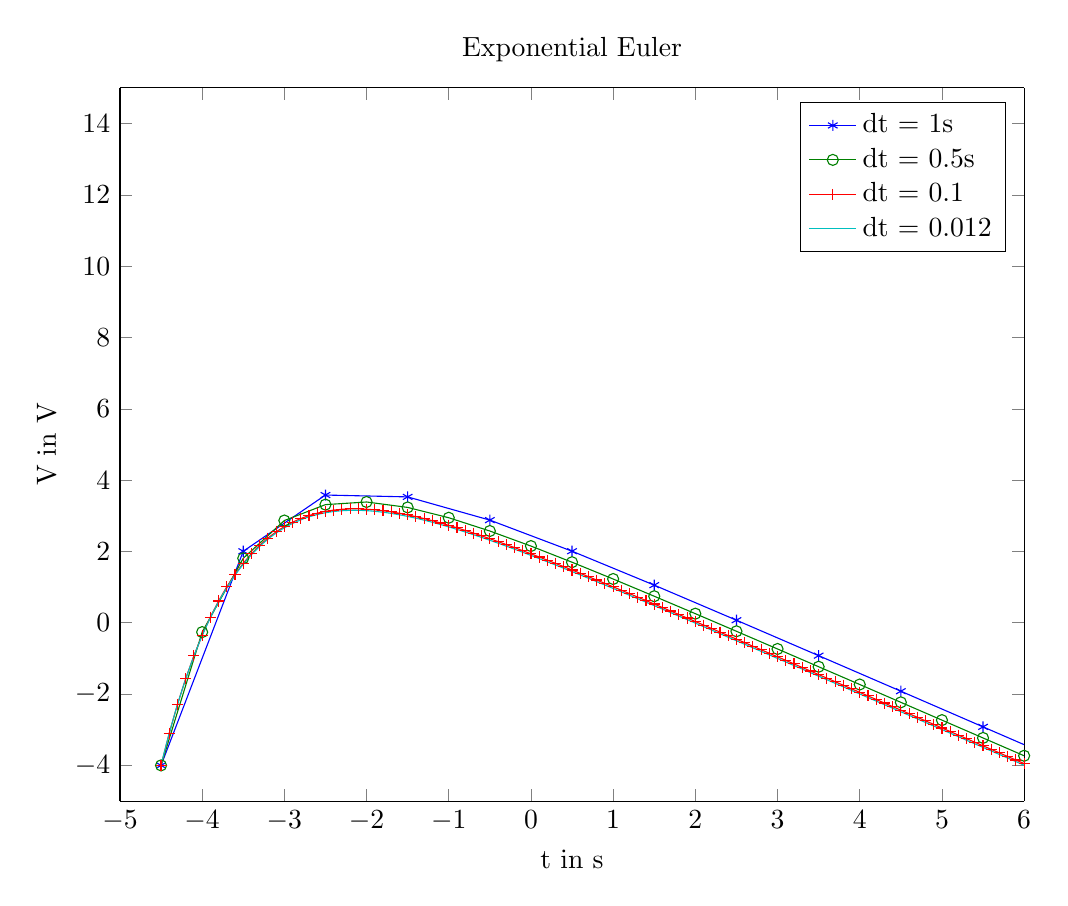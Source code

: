 % This file was created by matlab2tikz.
% Minimal pgfplots version: 1.3
%
%The latest updates can be retrieved from
%  http://www.mathworks.com/matlabcentral/fileexchange/22022-matlab2tikz
%where you can also make suggestions and rate matlab2tikz.
%
\definecolor{mycolor1}{rgb}{0.0,0.75,0.75}%
%
\begin{tikzpicture}

\begin{axis}[%
width=4.521in,
height=3.566in,
at={(0.758in,0.481in)},
scale only axis,
separate axis lines,
every outer x axis line/.append style={black},
every x tick label/.append style={font=\color{black}},
xmin=-5,
xmax=6,
xlabel={t in s},
every outer y axis line/.append style={black},
every y tick label/.append style={font=\color{black}},
ymin=-5,
ymax=15,
ylabel={V in V},
title={Exponential Euler},
legend style={legend cell align=left,align=left,draw=black}
]
\addplot [color=blue,solid,mark=asterisk,mark options={solid}]
  table[row sep=crcr]{%
-4.5	-4\\
-3.5	2.005\\
-2.5	3.582\\
-1.5	3.53\\
-0.5	2.879\\
0.5	2.007\\
1.5	1.055\\
2.5	0.072\\
3.5	-0.922\\
4.5	-1.919\\
5.5	-2.919\\
6.5	-3.918\\
};
\addlegendentry{dt = 1s};

\addplot [color=black!50!green,solid,mark=o,mark options={solid}]
  table[row sep=crcr]{%
-4.5	-4\\
-4	-0.262\\
-3.5	1.808\\
-3	2.867\\
-2.5	3.313\\
-2	3.387\\
-1.5	3.235\\
-1	2.945\\
-0.5	2.573\\
0	2.151\\
0.5	1.698\\
1	1.227\\
1.5	0.744\\
2	0.255\\
2.5	-0.239\\
3	-0.735\\
3.5	-1.233\\
4	-1.731\\
4.5	-2.231\\
5	-2.73\\
5.5	-3.23\\
6	-3.73\\
6.5	-4.229\\
};
\addlegendentry{dt = 0.5s};

\addplot [color=red,solid,mark=+,mark options={solid}]
  table[row sep=crcr]{%
-4.5	-4\\
-4.4	-3.096\\
-4.3	-2.287\\
-4.2	-1.565\\
-4.1	-0.922\\
-4	-0.349\\
-3.9	0.16\\
-3.8	0.611\\
-3.7	1.01\\
-3.6	1.361\\
-3.5	1.669\\
-3.4	1.939\\
-3.3	2.173\\
-3.2	2.375\\
-3.1	2.549\\
-3	2.697\\
-2.9	2.821\\
-2.8	2.923\\
-2.7	3.007\\
-2.6	3.073\\
-2.5	3.123\\
-2.4	3.159\\
-2.3	3.182\\
-2.2	3.193\\
-2.1	3.194\\
-2	3.185\\
-1.9	3.167\\
-1.8	3.142\\
-1.7	3.109\\
-1.6	3.07\\
-1.5	3.026\\
-1.4	2.976\\
-1.3	2.921\\
-1.2	2.862\\
-1.1	2.799\\
-1	2.732\\
-0.9	2.663\\
-0.8	2.59\\
-0.7	2.515\\
-0.6	2.437\\
-0.5	2.358\\
-0.4	2.276\\
-0.3	2.193\\
-0.2	2.108\\
-0.1	2.021\\
0	1.934\\
0.1	1.845\\
0.2	1.755\\
0.3	1.664\\
0.4	1.572\\
0.5	1.48\\
0.6	1.387\\
0.7	1.293\\
0.8	1.198\\
0.9	1.103\\
1	1.008\\
1.1	0.912\\
1.2	0.816\\
1.3	0.719\\
1.4	0.622\\
1.5	0.525\\
1.6	0.427\\
1.7	0.329\\
1.8	0.231\\
1.9	0.133\\
2	0.035\\
2.1	-0.064\\
2.2	-0.162\\
2.3	-0.261\\
2.4	-0.36\\
2.5	-0.459\\
2.6	-0.558\\
2.7	-0.657\\
2.8	-0.756\\
2.9	-0.856\\
3	-0.955\\
3.1	-1.054\\
3.2	-1.154\\
3.3	-1.253\\
3.4	-1.353\\
3.5	-1.453\\
3.6	-1.552\\
3.7	-1.652\\
3.8	-1.752\\
3.9	-1.852\\
4	-1.951\\
4.1	-2.051\\
4.2	-2.151\\
4.3	-2.251\\
4.4	-2.351\\
4.5	-2.45\\
4.6	-2.55\\
4.7	-2.65\\
4.8	-2.75\\
4.9	-2.85\\
5	-2.95\\
5.1	-3.05\\
5.2	-3.15\\
5.3	-3.25\\
5.4	-3.35\\
5.5	-3.45\\
5.6	-3.55\\
5.7	-3.65\\
5.8	-3.75\\
5.9	-3.849\\
6	-3.949\\
6.1	-4.049\\
6.2	-4.149\\
6.3	-4.249\\
6.4	-4.349\\
6.5	-4.449\\
};
\addlegendentry{dt = 0.1};

\addplot [color=mycolor1,solid]
  table[row sep=crcr]{%
-4.5	-4\\
-4.488	-3.887\\
-4.476	-3.775\\
-4.464	-3.665\\
-4.452	-3.556\\
-4.44	-3.448\\
-4.428	-3.342\\
-4.416	-3.238\\
-4.404	-3.134\\
-4.392	-3.032\\
-4.38	-2.932\\
-4.368	-2.833\\
-4.356	-2.735\\
-4.344	-2.639\\
-4.332	-2.543\\
-4.32	-2.449\\
-4.308	-2.357\\
-4.296	-2.265\\
-4.284	-2.175\\
-4.272	-2.086\\
-4.26	-1.998\\
-4.248	-1.912\\
-4.236	-1.826\\
-4.224	-1.742\\
-4.212	-1.659\\
-4.2	-1.577\\
-4.188	-1.496\\
-4.176	-1.416\\
-4.164	-1.338\\
-4.152	-1.26\\
-4.14	-1.184\\
-4.128	-1.108\\
-4.116	-1.034\\
-4.104	-0.961\\
-4.092	-0.888\\
-4.08	-0.817\\
-4.068	-0.747\\
-4.056	-0.677\\
-4.044	-0.609\\
-4.032	-0.541\\
-4.02	-0.475\\
-4.008	-0.409\\
-3.996	-0.345\\
-3.984	-0.281\\
-3.972	-0.218\\
-3.96	-0.156\\
-3.948	-0.095\\
-3.936	-0.035\\
-3.924	0.024\\
-3.912	0.083\\
-3.9	0.14\\
-3.888	0.197\\
-3.876	0.253\\
-3.864	0.308\\
-3.852	0.362\\
-3.84	0.416\\
-3.828	0.469\\
-3.816	0.521\\
-3.804	0.572\\
-3.792	0.622\\
-3.78	0.672\\
-3.768	0.721\\
-3.756	0.769\\
-3.744	0.817\\
-3.732	0.864\\
-3.72	0.91\\
-3.708	0.955\\
-3.696	1.0\\
-3.684	1.044\\
-3.672	1.088\\
-3.66	1.13\\
-3.648	1.173\\
-3.636	1.214\\
-3.624	1.255\\
-3.612	1.295\\
-3.6	1.335\\
-3.588	1.374\\
-3.576	1.412\\
-3.564	1.45\\
-3.552	1.487\\
-3.54	1.523\\
-3.528	1.559\\
-3.516	1.595\\
-3.504	1.63\\
-3.492	1.664\\
-3.48	1.698\\
-3.468	1.731\\
-3.456	1.763\\
-3.444	1.796\\
-3.432	1.827\\
-3.42	1.858\\
-3.408	1.889\\
-3.396	1.919\\
-3.384	1.948\\
-3.372	1.977\\
-3.36	2.006\\
-3.348	2.034\\
-3.336	2.062\\
-3.324	2.089\\
-3.312	2.115\\
-3.3	2.142\\
-3.288	2.167\\
-3.276	2.193\\
-3.264	2.218\\
-3.252	2.242\\
-3.24	2.266\\
-3.228	2.289\\
-3.216	2.313\\
-3.204	2.335\\
-3.192	2.358\\
-3.18	2.379\\
-3.168	2.401\\
-3.156	2.422\\
-3.144	2.443\\
-3.132	2.463\\
-3.12	2.483\\
-3.108	2.502\\
-3.096	2.522\\
-3.084	2.54\\
-3.072	2.559\\
-3.06	2.577\\
-3.048	2.595\\
-3.036	2.612\\
-3.024	2.629\\
-3.012	2.646\\
-3	2.662\\
-2.988	2.678\\
-2.976	2.693\\
-2.964	2.709\\
-2.952	2.724\\
-2.94	2.738\\
-2.928	2.753\\
-2.916	2.767\\
-2.904	2.78\\
-2.892	2.794\\
-2.88	2.807\\
-2.868	2.82\\
-2.856	2.832\\
-2.844	2.844\\
-2.832	2.856\\
-2.82	2.868\\
-2.808	2.879\\
-2.796	2.89\\
-2.784	2.901\\
-2.772	2.912\\
-2.76	2.922\\
-2.748	2.932\\
-2.736	2.942\\
-2.724	2.951\\
-2.712	2.96\\
-2.7	2.969\\
-2.688	2.978\\
-2.676	2.987\\
-2.664	2.995\\
-2.652	3.003\\
-2.64	3.011\\
-2.628	3.018\\
-2.616	3.025\\
-2.604	3.032\\
-2.592	3.039\\
-2.58	3.046\\
-2.568	3.052\\
-2.556	3.058\\
-2.544	3.064\\
-2.532	3.07\\
-2.52	3.075\\
-2.508	3.081\\
-2.496	3.086\\
-2.484	3.091\\
-2.472	3.095\\
-2.46	3.1\\
-2.448	3.104\\
-2.436	3.108\\
-2.424	3.112\\
-2.412	3.116\\
-2.4	3.119\\
-2.388	3.123\\
-2.376	3.126\\
-2.364	3.129\\
-2.352	3.132\\
-2.34	3.134\\
-2.328	3.137\\
-2.316	3.139\\
-2.304	3.141\\
-2.292	3.143\\
-2.28	3.145\\
-2.268	3.147\\
-2.256	3.148\\
-2.244	3.149\\
-2.232	3.15\\
-2.22	3.151\\
-2.208	3.152\\
-2.196	3.153\\
-2.184	3.153\\
-2.172	3.154\\
-2.16	3.154\\
-2.148	3.154\\
-2.136	3.154\\
-2.124	3.154\\
-2.112	3.153\\
-2.1	3.153\\
-2.088	3.152\\
-2.076	3.152\\
-2.064	3.151\\
-2.052	3.15\\
-2.04	3.148\\
-2.028	3.147\\
-2.016	3.146\\
-2.004	3.144\\
-1.992	3.142\\
-1.98	3.141\\
-1.968	3.139\\
-1.956	3.137\\
-1.944	3.135\\
-1.932	3.132\\
-1.92	3.13\\
-1.908	3.127\\
-1.896	3.125\\
-1.884	3.122\\
-1.872	3.119\\
-1.86	3.116\\
-1.848	3.113\\
-1.836	3.11\\
-1.824	3.107\\
-1.812	3.103\\
-1.8	3.1\\
-1.788	3.096\\
-1.776	3.093\\
-1.764	3.089\\
-1.752	3.085\\
-1.74	3.081\\
-1.728	3.077\\
-1.716	3.073\\
-1.704	3.069\\
-1.692	3.064\\
-1.68	3.06\\
-1.668	3.055\\
-1.656	3.051\\
-1.644	3.046\\
-1.632	3.041\\
-1.62	3.036\\
-1.608	3.031\\
-1.596	3.026\\
-1.584	3.021\\
-1.572	3.016\\
-1.56	3.011\\
-1.548	3.005\\
-1.536	3.0\\
-1.524	2.994\\
-1.512	2.989\\
-1.5	2.983\\
-1.488	2.977\\
-1.476	2.971\\
-1.464	2.965\\
-1.452	2.959\\
-1.44	2.953\\
-1.428	2.947\\
-1.416	2.941\\
-1.404	2.935\\
-1.392	2.928\\
-1.38	2.922\\
-1.368	2.916\\
-1.356	2.909\\
-1.344	2.903\\
-1.332	2.896\\
-1.32	2.889\\
-1.308	2.882\\
-1.296	2.875\\
-1.284	2.869\\
-1.272	2.862\\
-1.26	2.855\\
-1.248	2.847\\
-1.236	2.84\\
-1.224	2.833\\
-1.212	2.826\\
-1.2	2.819\\
-1.188	2.811\\
-1.176	2.804\\
-1.164	2.796\\
-1.152	2.789\\
-1.14	2.781\\
-1.128	2.773\\
-1.116	2.766\\
-1.104	2.758\\
-1.092	2.75\\
-1.08	2.742\\
-1.068	2.734\\
-1.056	2.726\\
-1.044	2.718\\
-1.032	2.71\\
-1.02	2.702\\
-1.008	2.694\\
-0.996	2.686\\
-0.984	2.678\\
-0.972	2.67\\
-0.96	2.661\\
-0.948	2.653\\
-0.936	2.644\\
-0.924	2.636\\
-0.912	2.627\\
-0.9	2.619\\
-0.888	2.61\\
-0.876	2.602\\
-0.864	2.593\\
-0.852	2.584\\
-0.84	2.576\\
-0.828	2.567\\
-0.816	2.558\\
-0.804	2.549\\
-0.792	2.54\\
-0.78	2.531\\
-0.768	2.522\\
-0.756	2.513\\
-0.744	2.504\\
-0.732	2.495\\
-0.72	2.486\\
-0.708	2.477\\
-0.696	2.468\\
-0.684	2.459\\
-0.672	2.449\\
-0.66	2.44\\
-0.648	2.431\\
-0.636	2.422\\
-0.624	2.412\\
-0.612	2.403\\
-0.6	2.393\\
-0.588	2.384\\
-0.576	2.374\\
-0.564	2.365\\
-0.552	2.355\\
-0.54	2.346\\
-0.528	2.336\\
-0.516	2.326\\
-0.504	2.317\\
-0.492	2.307\\
-0.48	2.297\\
-0.468	2.288\\
-0.456	2.278\\
-0.444	2.268\\
-0.432	2.258\\
-0.42	2.248\\
-0.408	2.239\\
-0.396	2.229\\
-0.384	2.219\\
-0.372	2.209\\
-0.36	2.199\\
-0.348	2.189\\
-0.336	2.179\\
-0.324	2.169\\
-0.312	2.159\\
-0.3	2.148\\
-0.288	2.138\\
-0.276	2.128\\
-0.264	2.118\\
-0.252	2.108\\
-0.24	2.098\\
-0.228	2.087\\
-0.216	2.077\\
-0.204	2.067\\
-0.192	2.057\\
-0.18	2.046\\
-0.168	2.036\\
-0.156	2.026\\
-0.144	2.015\\
-0.132	2.005\\
-0.12	1.994\\
-0.108	1.984\\
-0.096	1.974\\
-0.084	1.963\\
-0.072	1.953\\
-0.06	1.942\\
-0.048	1.932\\
-0.036	1.921\\
-0.024	1.91\\
-0.012	1.9\\
0	1.889\\
0.012	1.879\\
0.024	1.868\\
0.036	1.857\\
0.048	1.847\\
0.06	1.836\\
0.072	1.825\\
0.084	1.815\\
0.096	1.804\\
0.108	1.793\\
0.12	1.782\\
0.132	1.772\\
0.144	1.761\\
0.156	1.75\\
0.168	1.739\\
0.18	1.729\\
0.192	1.718\\
0.204	1.707\\
0.216	1.696\\
0.228	1.685\\
0.24	1.674\\
0.252	1.663\\
0.264	1.652\\
0.276	1.641\\
0.288	1.631\\
0.3	1.62\\
0.312	1.609\\
0.324	1.598\\
0.336	1.587\\
0.348	1.576\\
0.36	1.565\\
0.372	1.554\\
0.384	1.543\\
0.396	1.531\\
0.408	1.52\\
0.42	1.509\\
0.432	1.498\\
0.444	1.487\\
0.456	1.476\\
0.468	1.465\\
0.48	1.454\\
0.492	1.443\\
0.504	1.432\\
0.516	1.42\\
0.528	1.409\\
0.54	1.398\\
0.552	1.387\\
0.564	1.376\\
0.576	1.364\\
0.588	1.353\\
0.6	1.342\\
0.612	1.331\\
0.624	1.319\\
0.636	1.308\\
0.648	1.297\\
0.66	1.286\\
0.672	1.274\\
0.684	1.263\\
0.696	1.252\\
0.708	1.241\\
0.72	1.229\\
0.732	1.218\\
0.744	1.207\\
0.756	1.195\\
0.768	1.184\\
0.78	1.173\\
0.792	1.161\\
0.804	1.15\\
0.816	1.138\\
0.828	1.127\\
0.84	1.116\\
0.852	1.104\\
0.864	1.093\\
0.876	1.081\\
0.888	1.07\\
0.9	1.059\\
0.912	1.047\\
0.924	1.036\\
0.936	1.024\\
0.948	1.013\\
0.96	1.001\\
0.972	0.99\\
0.984	0.978\\
0.996	0.967\\
1.008	0.955\\
1.02	0.944\\
1.032	0.932\\
1.044	0.921\\
1.056	0.909\\
1.068	0.898\\
1.08	0.886\\
1.092	0.875\\
1.104	0.863\\
1.116	0.852\\
1.128	0.84\\
1.14	0.829\\
1.152	0.817\\
1.164	0.806\\
1.176	0.794\\
1.188	0.782\\
1.2	0.771\\
1.212	0.759\\
1.224	0.748\\
1.236	0.736\\
1.248	0.725\\
1.26	0.713\\
1.272	0.701\\
1.284	0.69\\
1.296	0.678\\
1.308	0.666\\
1.32	0.655\\
1.332	0.643\\
1.344	0.632\\
1.356	0.62\\
1.368	0.608\\
1.38	0.597\\
1.392	0.585\\
1.404	0.573\\
1.416	0.562\\
1.428	0.55\\
1.44	0.538\\
1.452	0.527\\
1.464	0.515\\
1.476	0.503\\
1.488	0.492\\
1.5	0.48\\
1.512	0.468\\
1.524	0.457\\
1.536	0.445\\
1.548	0.433\\
1.56	0.421\\
1.572	0.41\\
1.584	0.398\\
1.596	0.386\\
1.608	0.375\\
1.62	0.363\\
1.632	0.351\\
1.644	0.339\\
1.656	0.328\\
1.668	0.316\\
1.68	0.304\\
1.692	0.293\\
1.704	0.281\\
1.716	0.269\\
1.728	0.257\\
1.74	0.246\\
1.752	0.234\\
1.764	0.222\\
1.776	0.21\\
1.788	0.198\\
1.8	0.187\\
1.812	0.175\\
1.824	0.163\\
1.836	0.151\\
1.848	0.14\\
1.86	0.128\\
1.872	0.116\\
1.884	0.104\\
1.896	0.092\\
1.908	0.081\\
1.92	0.069\\
1.932	0.057\\
1.944	0.045\\
1.956	0.034\\
1.968	0.022\\
1.98	0.01\\
1.992	-0.002\\
2.004	-0.014\\
2.016	-0.026\\
2.028	-0.037\\
2.04	-0.049\\
2.052	-0.061\\
2.064	-0.073\\
2.076	-0.085\\
2.088	-0.096\\
2.1	-0.108\\
2.112	-0.12\\
2.124	-0.132\\
2.136	-0.144\\
2.148	-0.156\\
2.16	-0.167\\
2.172	-0.179\\
2.184	-0.191\\
2.196	-0.203\\
2.208	-0.215\\
2.22	-0.227\\
2.232	-0.239\\
2.244	-0.25\\
2.256	-0.262\\
2.268	-0.274\\
2.28	-0.286\\
2.292	-0.298\\
2.304	-0.31\\
2.316	-0.322\\
2.328	-0.333\\
2.34	-0.345\\
2.352	-0.357\\
2.364	-0.369\\
2.376	-0.381\\
2.388	-0.393\\
2.4	-0.405\\
2.412	-0.416\\
2.424	-0.428\\
2.436	-0.44\\
2.448	-0.452\\
2.46	-0.464\\
2.472	-0.476\\
2.484	-0.488\\
2.496	-0.5\\
2.508	-0.511\\
2.52	-0.523\\
2.532	-0.535\\
2.544	-0.547\\
2.556	-0.559\\
2.568	-0.571\\
2.58	-0.583\\
2.592	-0.595\\
2.604	-0.607\\
2.616	-0.619\\
2.628	-0.63\\
2.64	-0.642\\
2.652	-0.654\\
2.664	-0.666\\
2.676	-0.678\\
2.688	-0.69\\
2.7	-0.702\\
2.712	-0.714\\
2.724	-0.726\\
2.736	-0.738\\
2.748	-0.749\\
2.76	-0.761\\
2.772	-0.773\\
2.784	-0.785\\
2.796	-0.797\\
2.808	-0.809\\
2.82	-0.821\\
2.832	-0.833\\
2.844	-0.845\\
2.856	-0.857\\
2.868	-0.869\\
2.88	-0.881\\
2.892	-0.892\\
2.904	-0.904\\
2.916	-0.916\\
2.928	-0.928\\
2.94	-0.94\\
2.952	-0.952\\
2.964	-0.964\\
2.976	-0.976\\
2.988	-0.988\\
3	-1.0\\
3.012	-1.012\\
3.024	-1.024\\
3.036	-1.036\\
3.048	-1.048\\
3.06	-1.059\\
3.072	-1.071\\
3.084	-1.083\\
3.096	-1.095\\
3.108	-1.107\\
3.12	-1.119\\
3.132	-1.131\\
3.144	-1.143\\
3.156	-1.155\\
3.168	-1.167\\
3.18	-1.179\\
3.192	-1.191\\
3.204	-1.203\\
3.216	-1.215\\
3.228	-1.227\\
3.24	-1.239\\
3.252	-1.251\\
3.264	-1.262\\
3.276	-1.274\\
3.288	-1.286\\
3.3	-1.298\\
3.312	-1.31\\
3.324	-1.322\\
3.336	-1.334\\
3.348	-1.346\\
3.36	-1.358\\
3.372	-1.37\\
3.384	-1.382\\
3.396	-1.394\\
3.408	-1.406\\
3.42	-1.418\\
3.432	-1.43\\
3.444	-1.442\\
3.456	-1.454\\
3.468	-1.466\\
3.48	-1.478\\
3.492	-1.49\\
3.504	-1.501\\
3.516	-1.513\\
3.528	-1.525\\
3.54	-1.537\\
3.552	-1.549\\
3.564	-1.561\\
3.576	-1.573\\
3.588	-1.585\\
3.6	-1.597\\
3.612	-1.609\\
3.624	-1.621\\
3.636	-1.633\\
3.648	-1.645\\
3.66	-1.657\\
3.672	-1.669\\
3.684	-1.681\\
3.696	-1.693\\
3.708	-1.705\\
3.72	-1.717\\
3.732	-1.729\\
3.744	-1.741\\
3.756	-1.753\\
3.768	-1.765\\
3.78	-1.777\\
3.792	-1.789\\
3.804	-1.801\\
3.816	-1.813\\
3.828	-1.825\\
3.84	-1.836\\
3.852	-1.848\\
3.864	-1.86\\
3.876	-1.872\\
3.888	-1.884\\
3.9	-1.896\\
3.912	-1.908\\
3.924	-1.92\\
3.936	-1.932\\
3.948	-1.944\\
3.96	-1.956\\
3.972	-1.968\\
3.984	-1.98\\
3.996	-1.992\\
4.008	-2.004\\
4.02	-2.016\\
4.032	-2.028\\
4.044	-2.04\\
4.056	-2.052\\
4.068	-2.064\\
4.08	-2.076\\
4.092	-2.088\\
4.104	-2.1\\
4.116	-2.112\\
4.128	-2.124\\
4.14	-2.136\\
4.152	-2.148\\
4.164	-2.16\\
4.176	-2.172\\
4.188	-2.184\\
4.2	-2.196\\
4.212	-2.208\\
4.224	-2.22\\
4.236	-2.232\\
4.248	-2.244\\
4.26	-2.256\\
4.272	-2.268\\
4.284	-2.28\\
4.296	-2.292\\
4.308	-2.304\\
4.32	-2.316\\
4.332	-2.328\\
4.344	-2.34\\
4.356	-2.351\\
4.368	-2.363\\
4.38	-2.375\\
4.392	-2.387\\
4.404	-2.399\\
4.416	-2.411\\
4.428	-2.423\\
4.44	-2.435\\
4.452	-2.447\\
4.464	-2.459\\
4.476	-2.471\\
4.488	-2.483\\
4.5	-2.495\\
4.512	-2.507\\
4.524	-2.519\\
4.536	-2.531\\
4.548	-2.543\\
4.56	-2.555\\
4.572	-2.567\\
4.584	-2.579\\
4.596	-2.591\\
4.608	-2.603\\
4.62	-2.615\\
4.632	-2.627\\
4.644	-2.639\\
4.656	-2.651\\
4.668	-2.663\\
4.68	-2.675\\
4.692	-2.687\\
4.704	-2.699\\
4.716	-2.711\\
4.728	-2.723\\
4.74	-2.735\\
4.752	-2.747\\
4.764	-2.759\\
4.776	-2.771\\
4.788	-2.783\\
4.8	-2.795\\
4.812	-2.807\\
4.824	-2.819\\
4.836	-2.831\\
4.848	-2.843\\
4.86	-2.855\\
4.872	-2.867\\
4.884	-2.879\\
4.896	-2.891\\
4.908	-2.903\\
4.92	-2.915\\
4.932	-2.927\\
4.944	-2.939\\
4.956	-2.951\\
4.968	-2.963\\
4.98	-2.975\\
4.992	-2.987\\
5.004	-2.999\\
5.016	-3.011\\
5.028	-3.023\\
5.04	-3.035\\
5.052	-3.047\\
5.064	-3.059\\
5.076	-3.071\\
5.088	-3.083\\
5.1	-3.095\\
5.112	-3.107\\
5.124	-3.119\\
5.136	-3.131\\
5.148	-3.143\\
5.16	-3.155\\
5.172	-3.167\\
5.184	-3.179\\
5.196	-3.191\\
5.208	-3.203\\
5.22	-3.215\\
5.232	-3.227\\
5.244	-3.239\\
5.256	-3.251\\
5.268	-3.263\\
5.28	-3.275\\
5.292	-3.287\\
5.304	-3.299\\
5.316	-3.311\\
5.328	-3.323\\
5.34	-3.335\\
5.352	-3.347\\
5.364	-3.359\\
5.376	-3.371\\
5.388	-3.383\\
5.4	-3.395\\
5.412	-3.407\\
5.424	-3.419\\
5.436	-3.43\\
5.448	-3.442\\
5.46	-3.454\\
5.472	-3.466\\
5.484	-3.478\\
5.496	-3.49\\
5.508	-3.502\\
5.52	-3.514\\
5.532	-3.526\\
5.544	-3.538\\
5.556	-3.55\\
5.568	-3.562\\
5.58	-3.574\\
5.592	-3.586\\
5.604	-3.598\\
5.616	-3.61\\
5.628	-3.622\\
5.64	-3.634\\
5.652	-3.646\\
5.664	-3.658\\
5.676	-3.67\\
5.688	-3.682\\
5.7	-3.694\\
5.712	-3.706\\
5.724	-3.718\\
5.736	-3.73\\
5.748	-3.742\\
5.76	-3.754\\
5.772	-3.766\\
5.784	-3.778\\
5.796	-3.79\\
5.808	-3.802\\
5.82	-3.814\\
5.832	-3.826\\
5.844	-3.838\\
5.856	-3.85\\
5.868	-3.862\\
5.88	-3.874\\
5.892	-3.886\\
5.904	-3.898\\
5.916	-3.91\\
5.928	-3.922\\
5.94	-3.934\\
5.952	-3.946\\
5.964	-3.958\\
5.976	-3.97\\
5.988	-3.982\\
6	-3.994\\
6.012	-4.006\\
6.024	-4.018\\
6.036	-4.03\\
6.048	-4.042\\
6.06	-4.054\\
6.072	-4.066\\
6.084	-4.078\\
6.096	-4.09\\
6.108	-4.102\\
6.12	-4.114\\
6.132	-4.126\\
6.144	-4.138\\
6.156	-4.15\\
6.168	-4.162\\
6.18	-4.174\\
6.192	-4.186\\
6.204	-4.198\\
6.216	-4.21\\
6.228	-4.222\\
6.24	-4.234\\
6.252	-4.246\\
6.264	-4.258\\
6.276	-4.27\\
6.288	-4.282\\
6.3	-4.294\\
6.312	-4.306\\
6.324	-4.318\\
6.336	-4.33\\
6.348	-4.342\\
6.36	-4.354\\
6.372	-4.366\\
6.384	-4.378\\
6.396	-4.39\\
6.408	-4.402\\
6.42	-4.414\\
6.432	-4.426\\
6.444	-4.438\\
6.456	-4.45\\
6.468	-4.462\\
6.48	-4.474\\
6.492	-4.486\\
6.504	-4.498\\
};
\addlegendentry{dt = 0.012};

\end{axis}
\end{tikzpicture}%